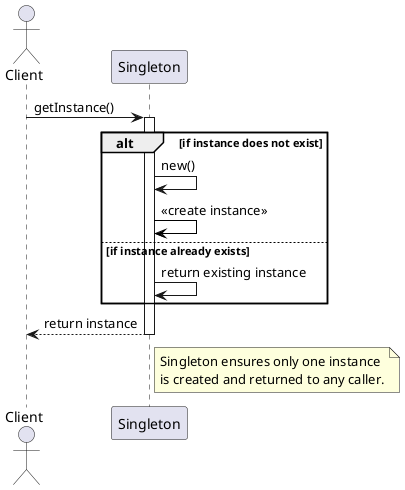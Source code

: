 @startuml SingletonPatternSequenceDiagram

actor Client
participant Singleton

Client -> Singleton : getInstance()
activate Singleton

alt if instance does not exist
    Singleton -> Singleton : new()
    Singleton -[#black]> Singleton : <<create instance>>
else if instance already exists
    Singleton -> Singleton : return existing instance
end

Singleton --> Client : return instance
deactivate Singleton

note right of Singleton : Singleton ensures only one instance\nis created and returned to any caller.

@enduml
